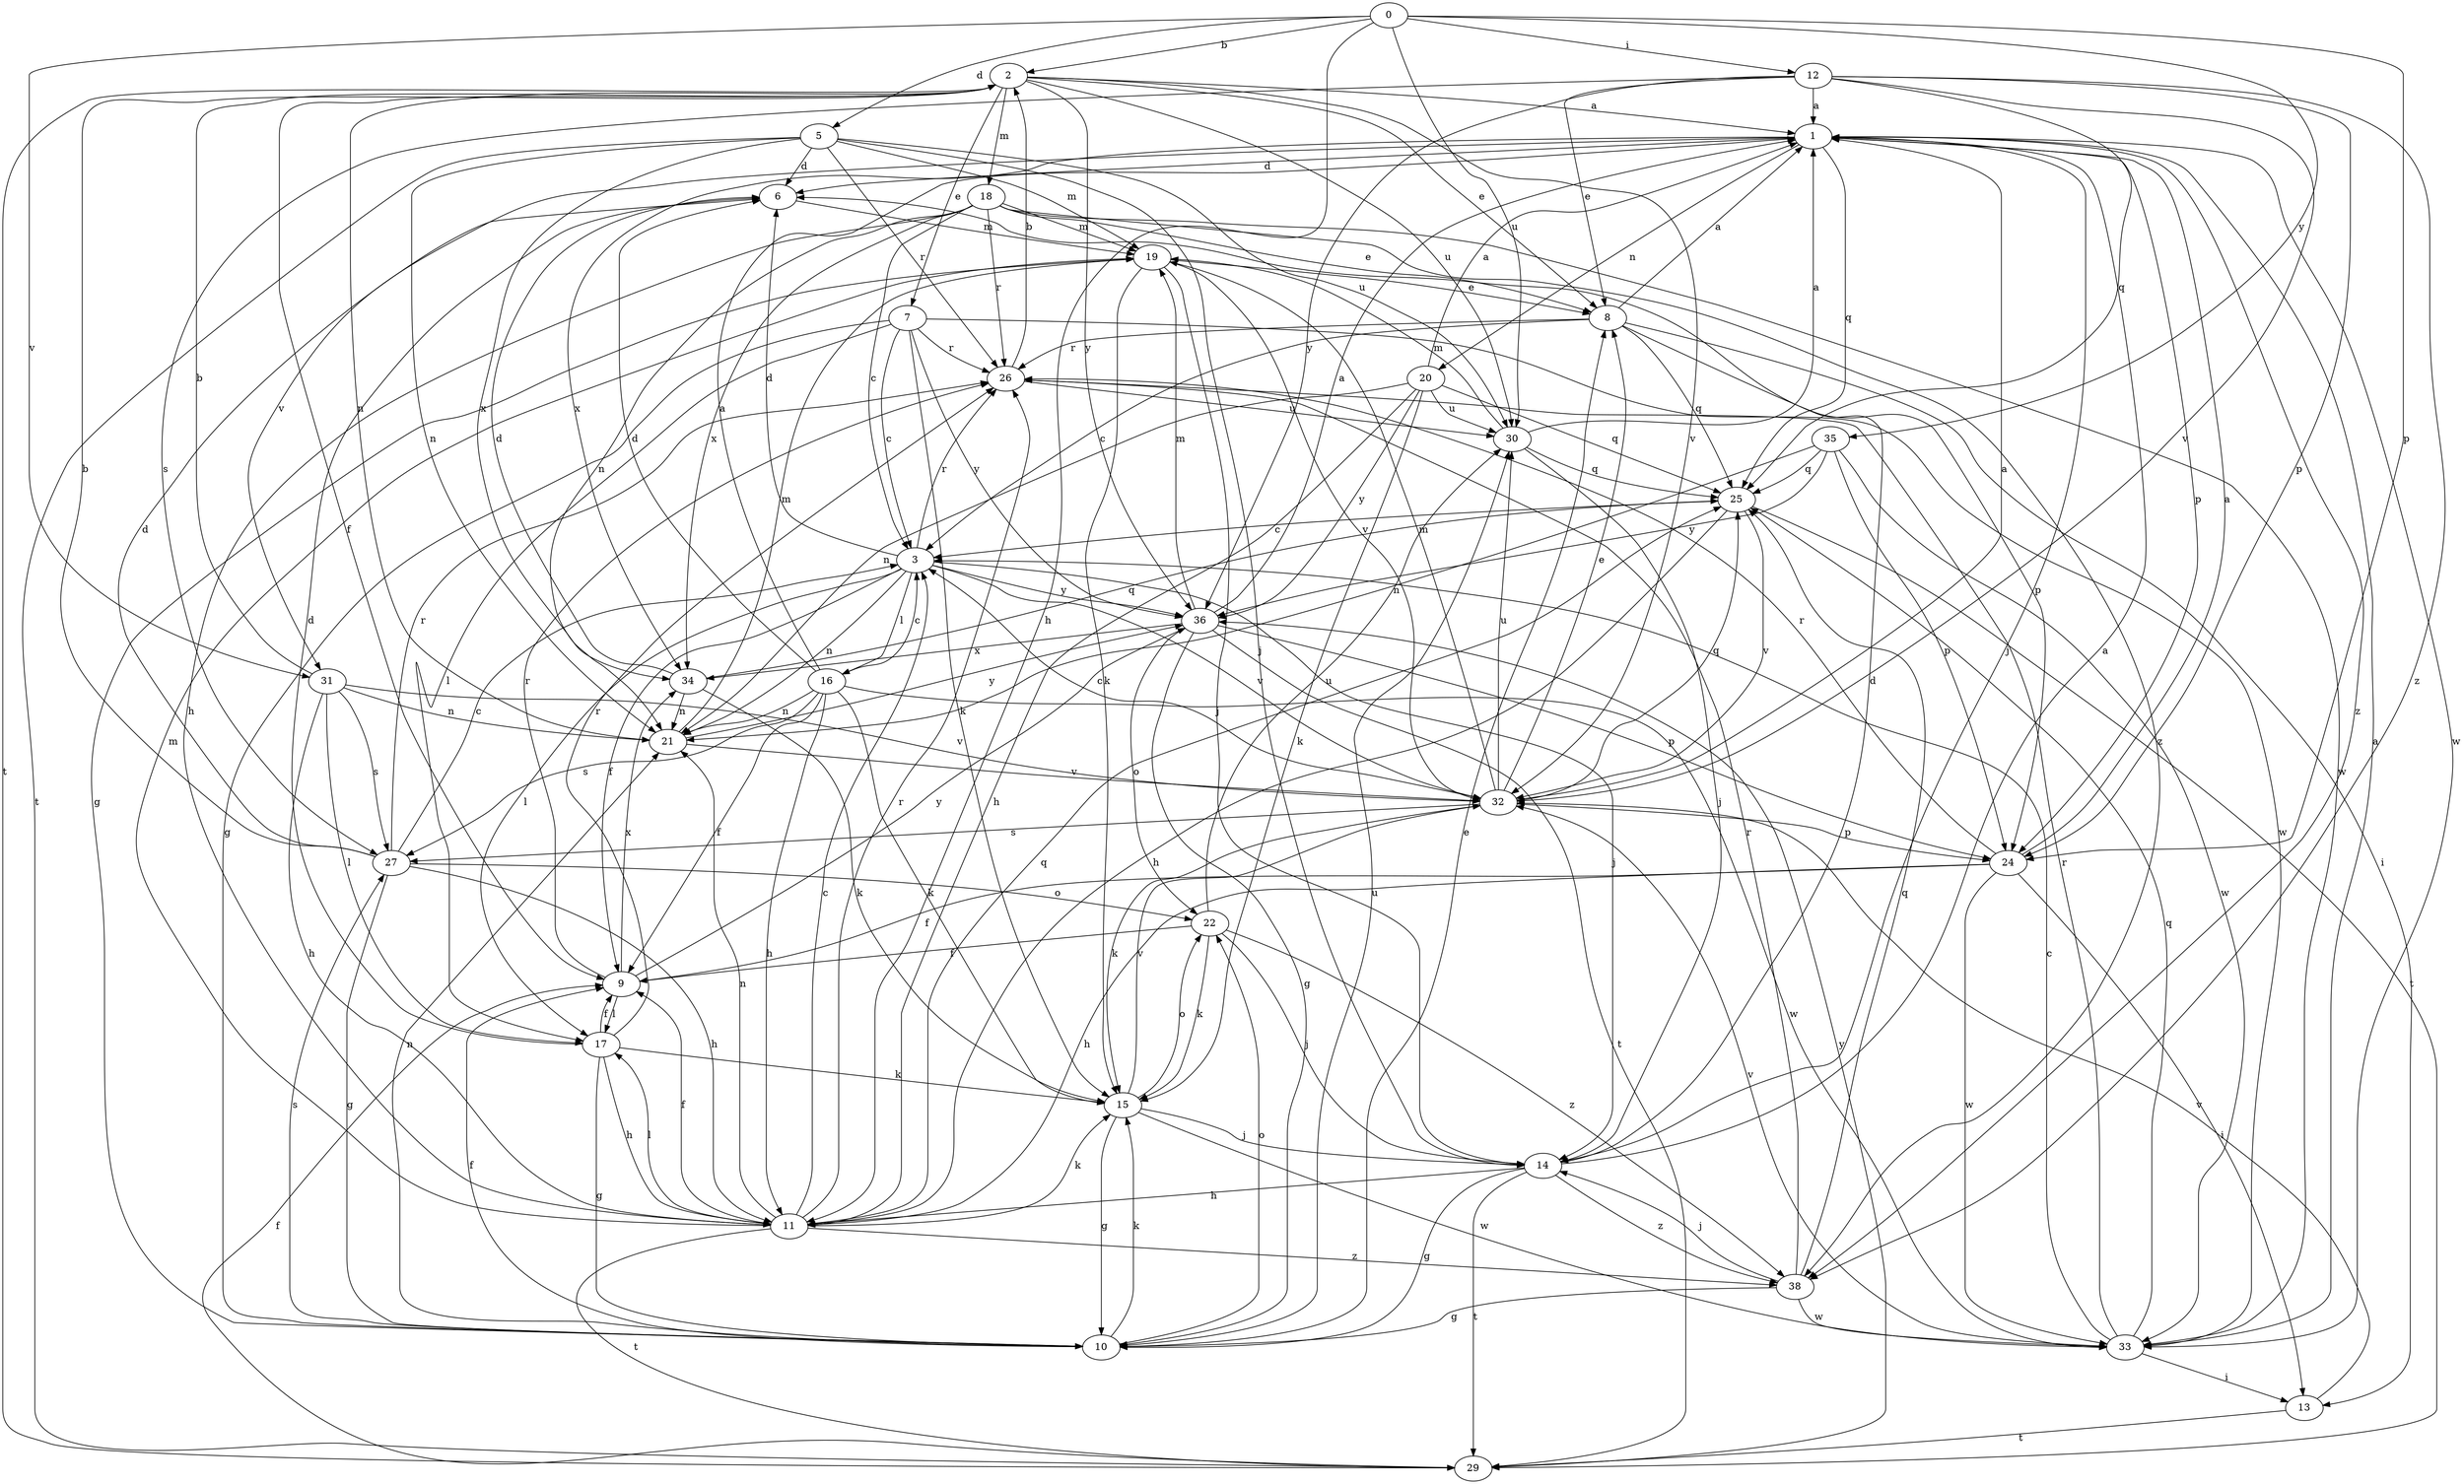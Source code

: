strict digraph  {
0;
1;
2;
3;
5;
6;
7;
8;
9;
10;
11;
12;
13;
14;
15;
16;
17;
18;
19;
20;
21;
22;
24;
25;
26;
27;
29;
30;
31;
32;
33;
34;
35;
36;
38;
0 -> 2  [label=b];
0 -> 5  [label=d];
0 -> 11  [label=h];
0 -> 12  [label=i];
0 -> 24  [label=p];
0 -> 30  [label=u];
0 -> 31  [label=v];
0 -> 35  [label=y];
1 -> 6  [label=d];
1 -> 14  [label=j];
1 -> 20  [label=n];
1 -> 24  [label=p];
1 -> 25  [label=q];
1 -> 31  [label=v];
1 -> 33  [label=w];
1 -> 34  [label=x];
1 -> 38  [label=z];
2 -> 1  [label=a];
2 -> 7  [label=e];
2 -> 8  [label=e];
2 -> 9  [label=f];
2 -> 18  [label=m];
2 -> 21  [label=n];
2 -> 29  [label=t];
2 -> 30  [label=u];
2 -> 32  [label=v];
2 -> 36  [label=y];
3 -> 6  [label=d];
3 -> 9  [label=f];
3 -> 14  [label=j];
3 -> 16  [label=l];
3 -> 17  [label=l];
3 -> 21  [label=n];
3 -> 26  [label=r];
3 -> 32  [label=v];
3 -> 36  [label=y];
5 -> 6  [label=d];
5 -> 14  [label=j];
5 -> 19  [label=m];
5 -> 21  [label=n];
5 -> 26  [label=r];
5 -> 29  [label=t];
5 -> 30  [label=u];
5 -> 34  [label=x];
6 -> 19  [label=m];
7 -> 3  [label=c];
7 -> 10  [label=g];
7 -> 15  [label=k];
7 -> 17  [label=l];
7 -> 26  [label=r];
7 -> 33  [label=w];
7 -> 36  [label=y];
8 -> 1  [label=a];
8 -> 3  [label=c];
8 -> 13  [label=i];
8 -> 24  [label=p];
8 -> 25  [label=q];
8 -> 26  [label=r];
9 -> 17  [label=l];
9 -> 26  [label=r];
9 -> 34  [label=x];
9 -> 36  [label=y];
10 -> 8  [label=e];
10 -> 9  [label=f];
10 -> 15  [label=k];
10 -> 21  [label=n];
10 -> 22  [label=o];
10 -> 27  [label=s];
10 -> 30  [label=u];
11 -> 3  [label=c];
11 -> 9  [label=f];
11 -> 15  [label=k];
11 -> 17  [label=l];
11 -> 19  [label=m];
11 -> 21  [label=n];
11 -> 25  [label=q];
11 -> 26  [label=r];
11 -> 29  [label=t];
11 -> 38  [label=z];
12 -> 1  [label=a];
12 -> 8  [label=e];
12 -> 24  [label=p];
12 -> 25  [label=q];
12 -> 27  [label=s];
12 -> 32  [label=v];
12 -> 36  [label=y];
12 -> 38  [label=z];
13 -> 29  [label=t];
13 -> 32  [label=v];
14 -> 1  [label=a];
14 -> 6  [label=d];
14 -> 10  [label=g];
14 -> 11  [label=h];
14 -> 29  [label=t];
14 -> 38  [label=z];
15 -> 10  [label=g];
15 -> 14  [label=j];
15 -> 22  [label=o];
15 -> 32  [label=v];
15 -> 33  [label=w];
16 -> 1  [label=a];
16 -> 3  [label=c];
16 -> 6  [label=d];
16 -> 9  [label=f];
16 -> 11  [label=h];
16 -> 15  [label=k];
16 -> 21  [label=n];
16 -> 27  [label=s];
16 -> 33  [label=w];
17 -> 6  [label=d];
17 -> 9  [label=f];
17 -> 10  [label=g];
17 -> 11  [label=h];
17 -> 15  [label=k];
17 -> 26  [label=r];
18 -> 3  [label=c];
18 -> 8  [label=e];
18 -> 11  [label=h];
18 -> 19  [label=m];
18 -> 21  [label=n];
18 -> 26  [label=r];
18 -> 33  [label=w];
18 -> 34  [label=x];
18 -> 38  [label=z];
19 -> 8  [label=e];
19 -> 10  [label=g];
19 -> 14  [label=j];
19 -> 15  [label=k];
19 -> 32  [label=v];
20 -> 1  [label=a];
20 -> 11  [label=h];
20 -> 15  [label=k];
20 -> 21  [label=n];
20 -> 25  [label=q];
20 -> 30  [label=u];
20 -> 36  [label=y];
21 -> 19  [label=m];
21 -> 32  [label=v];
21 -> 36  [label=y];
22 -> 9  [label=f];
22 -> 14  [label=j];
22 -> 15  [label=k];
22 -> 30  [label=u];
22 -> 38  [label=z];
24 -> 1  [label=a];
24 -> 9  [label=f];
24 -> 11  [label=h];
24 -> 13  [label=i];
24 -> 26  [label=r];
24 -> 33  [label=w];
25 -> 3  [label=c];
25 -> 11  [label=h];
25 -> 29  [label=t];
25 -> 32  [label=v];
26 -> 2  [label=b];
26 -> 30  [label=u];
27 -> 2  [label=b];
27 -> 3  [label=c];
27 -> 6  [label=d];
27 -> 10  [label=g];
27 -> 11  [label=h];
27 -> 22  [label=o];
27 -> 26  [label=r];
29 -> 9  [label=f];
29 -> 36  [label=y];
30 -> 1  [label=a];
30 -> 14  [label=j];
30 -> 19  [label=m];
30 -> 25  [label=q];
31 -> 2  [label=b];
31 -> 11  [label=h];
31 -> 17  [label=l];
31 -> 21  [label=n];
31 -> 27  [label=s];
31 -> 32  [label=v];
32 -> 1  [label=a];
32 -> 3  [label=c];
32 -> 8  [label=e];
32 -> 15  [label=k];
32 -> 19  [label=m];
32 -> 24  [label=p];
32 -> 25  [label=q];
32 -> 27  [label=s];
32 -> 30  [label=u];
33 -> 1  [label=a];
33 -> 3  [label=c];
33 -> 13  [label=i];
33 -> 25  [label=q];
33 -> 26  [label=r];
33 -> 32  [label=v];
34 -> 6  [label=d];
34 -> 15  [label=k];
34 -> 21  [label=n];
34 -> 25  [label=q];
35 -> 21  [label=n];
35 -> 24  [label=p];
35 -> 25  [label=q];
35 -> 33  [label=w];
35 -> 36  [label=y];
36 -> 1  [label=a];
36 -> 10  [label=g];
36 -> 19  [label=m];
36 -> 22  [label=o];
36 -> 24  [label=p];
36 -> 29  [label=t];
36 -> 34  [label=x];
38 -> 10  [label=g];
38 -> 14  [label=j];
38 -> 25  [label=q];
38 -> 26  [label=r];
38 -> 33  [label=w];
}
